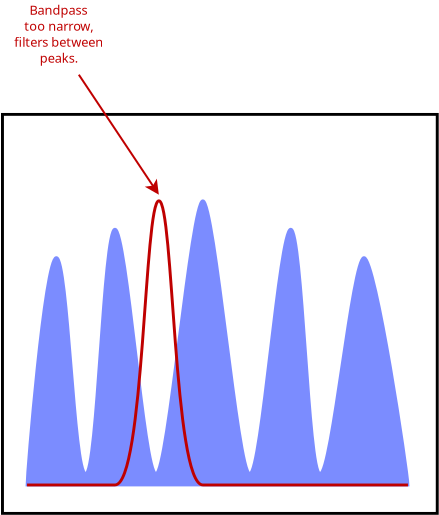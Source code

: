 <?xml version="1.0" encoding="UTF-8"?>
<dia:diagram xmlns:dia="http://www.lysator.liu.se/~alla/dia/">
  <dia:layer name="Background" visible="true" connectable="true" active="true">
    <dia:object type="Standard - Text" version="1" id="O0">
      <dia:attribute name="obj_pos">
        <dia:point val="11,10"/>
      </dia:attribute>
      <dia:attribute name="obj_bb">
        <dia:rectangle val="8.604,9.405;13.396,12.55"/>
      </dia:attribute>
      <dia:attribute name="text">
        <dia:composite type="text">
          <dia:attribute name="string">
            <dia:string>#Bandpass
too narrow,
filters between
peaks.#</dia:string>
          </dia:attribute>
          <dia:attribute name="font">
            <dia:font family="sans" style="0" name="Helvetica"/>
          </dia:attribute>
          <dia:attribute name="height">
            <dia:real val="0.8"/>
          </dia:attribute>
          <dia:attribute name="pos">
            <dia:point val="11,10"/>
          </dia:attribute>
          <dia:attribute name="color">
            <dia:color val="#bf0000ff"/>
          </dia:attribute>
          <dia:attribute name="alignment">
            <dia:enum val="1"/>
          </dia:attribute>
        </dia:composite>
      </dia:attribute>
      <dia:attribute name="valign">
        <dia:enum val="3"/>
      </dia:attribute>
    </dia:object>
    <dia:group>
      <dia:attribute name="meta">
        <dia:composite type="dict"/>
      </dia:attribute>
      <dia:attribute name="matrix">
        <dia:matrix xx="1.465" xy="0" yx="0" yy="1.421" x0="-3.774" y0="-6.275"/>
      </dia:attribute>
      <dia:object type="Standard - Box" version="0" id="O1">
        <dia:attribute name="obj_pos">
          <dia:point val="8.161,14.961"/>
        </dia:attribute>
        <dia:attribute name="obj_bb">
          <dia:rectangle val="8.111,14.911;23.05,29.05"/>
        </dia:attribute>
        <dia:attribute name="elem_corner">
          <dia:point val="8.161,14.961"/>
        </dia:attribute>
        <dia:attribute name="elem_width">
          <dia:real val="14.839"/>
        </dia:attribute>
        <dia:attribute name="elem_height">
          <dia:real val="14.039"/>
        </dia:attribute>
        <dia:attribute name="show_background">
          <dia:boolean val="true"/>
        </dia:attribute>
        <dia:connections>
          <dia:connection handle="0" to="O2" connection="0"/>
          <dia:connection handle="12" to="O2" connection="20"/>
        </dia:connections>
      </dia:object>
      <dia:object type="Standard - Beziergon" version="0" id="O2">
        <dia:attribute name="obj_pos">
          <dia:point val="9,28"/>
        </dia:attribute>
        <dia:attribute name="obj_bb">
          <dia:rectangle val="8.95,17.95;22.05,28.05"/>
        </dia:attribute>
        <dia:attribute name="bez_points">
          <dia:point val="9,28"/>
          <dia:point val="9,27.6"/>
          <dia:point val="9.6,20"/>
          <dia:point val="10,20"/>
          <dia:point val="10.4,20"/>
          <dia:point val="10.6,27.6"/>
          <dia:point val="11,27.6"/>
          <dia:point val="11.4,27.6"/>
          <dia:point val="11.6,19"/>
          <dia:point val="12,19"/>
          <dia:point val="12.4,19"/>
          <dia:point val="13,27.6"/>
          <dia:point val="13.4,27.6"/>
          <dia:point val="13.8,27.6"/>
          <dia:point val="14.6,18"/>
          <dia:point val="15,18"/>
          <dia:point val="15.4,18"/>
          <dia:point val="16.2,27.6"/>
          <dia:point val="16.6,27.6"/>
          <dia:point val="17,27.6"/>
          <dia:point val="17.6,19"/>
          <dia:point val="18,19"/>
          <dia:point val="18.4,19"/>
          <dia:point val="18.6,27.6"/>
          <dia:point val="19,27.6"/>
          <dia:point val="19.4,27.6"/>
          <dia:point val="20.1,20"/>
          <dia:point val="20.5,20"/>
          <dia:point val="20.9,20"/>
          <dia:point val="22,27.6"/>
          <dia:point val="22,28"/>
          <dia:point val="21,28"/>
          <dia:point val="10,28"/>
        </dia:attribute>
        <dia:attribute name="corner_types">
          <dia:enum val="2"/>
          <dia:enum val="0"/>
          <dia:enum val="0"/>
          <dia:enum val="0"/>
          <dia:enum val="0"/>
          <dia:enum val="0"/>
          <dia:enum val="0"/>
          <dia:enum val="0"/>
          <dia:enum val="0"/>
          <dia:enum val="0"/>
          <dia:enum val="2"/>
          <dia:enum val="2"/>
        </dia:attribute>
        <dia:attribute name="line_color">
          <dia:color val="#7b8cffff"/>
        </dia:attribute>
        <dia:attribute name="inner_color">
          <dia:color val="#7b8cffff"/>
        </dia:attribute>
        <dia:attribute name="show_background">
          <dia:boolean val="true"/>
        </dia:attribute>
      </dia:object>
      <dia:object type="Standard - BezierLine" version="0" id="O3">
        <dia:attribute name="obj_pos">
          <dia:point val="9,28"/>
        </dia:attribute>
        <dia:attribute name="obj_bb">
          <dia:rectangle val="8.95,17.95;22.05,28.05"/>
        </dia:attribute>
        <dia:attribute name="bez_points">
          <dia:point val="9,28"/>
          <dia:point val="9.299,28"/>
          <dia:point val="11,28"/>
          <dia:point val="12,28"/>
          <dia:point val="13,28"/>
          <dia:point val="13,18"/>
          <dia:point val="13.5,18"/>
          <dia:point val="14,18"/>
          <dia:point val="14,28"/>
          <dia:point val="15,28"/>
          <dia:point val="16,28"/>
          <dia:point val="21.701,28"/>
          <dia:point val="22,28"/>
        </dia:attribute>
        <dia:attribute name="corner_types">
          <dia:enum val="0"/>
          <dia:enum val="0"/>
          <dia:enum val="0"/>
          <dia:enum val="0"/>
          <dia:enum val="0"/>
        </dia:attribute>
        <dia:attribute name="line_color">
          <dia:color val="#bf0000ff"/>
        </dia:attribute>
        <dia:attribute name="line_join">
          <dia:enum val="1"/>
        </dia:attribute>
      </dia:object>
    </dia:group>
    <dia:object type="Standard - Line" version="0" id="O4">
      <dia:attribute name="obj_pos">
        <dia:point val="12,13"/>
      </dia:attribute>
      <dia:attribute name="obj_bb">
        <dia:rectangle val="11.931,12.931;16.069,19.069"/>
      </dia:attribute>
      <dia:attribute name="conn_endpoints">
        <dia:point val="12,13"/>
        <dia:point val="16,19"/>
      </dia:attribute>
      <dia:attribute name="numcp">
        <dia:int val="1"/>
      </dia:attribute>
      <dia:attribute name="line_color">
        <dia:color val="#bf0000ff"/>
      </dia:attribute>
      <dia:attribute name="end_arrow">
        <dia:enum val="22"/>
      </dia:attribute>
      <dia:attribute name="end_arrow_length">
        <dia:real val="0.5"/>
      </dia:attribute>
      <dia:attribute name="end_arrow_width">
        <dia:real val="0.5"/>
      </dia:attribute>
    </dia:object>
  </dia:layer>
</dia:diagram>
